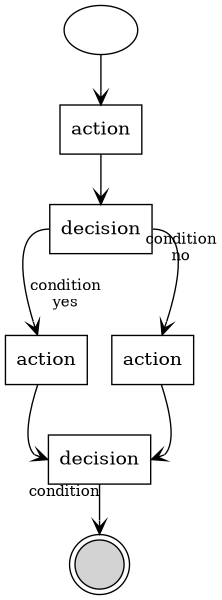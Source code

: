 digraph untitled {
rankdir=TD
size="4,4"
edge[fontsize="11" arrowhead=open]
start[label=""]
end[shape=doublecircle, label="", style=filled]
action1[shape=rectangle, label="action"]
action2[shape=rectangle, label="action"]
action3[shape=rectangle, label="action"]
if1[shape=rectangle, label="decision"]
if2[shape=rectangle, label="decision"]
start -> action1
action1 -> if1
if1 -> action2[label="condition
yes" tailport=w]
if1 -> action3[taillabel="condition
no" labeldistance=2.5 tailport=e]
action2 -> if2[headport=w]
action3 -> if2[headport=e]
if2 -> end[taillabel="condition"]
}